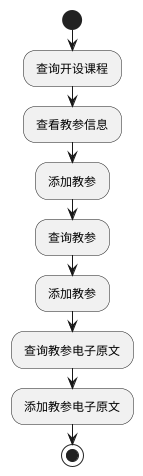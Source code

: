 @startuml
'https://plantuml.com/activity-diagram-beta

start
: 查询开设课程 ;
: 查看教参信息 ;
: 添加教参 ;
: 查询教参 ;
: 添加教参 ;
: 查询教参电子原文 ;
: 添加教参电子原文 ;

stop

@enduml
